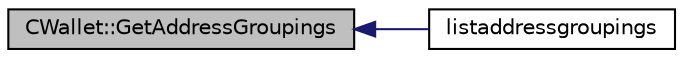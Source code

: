 digraph "CWallet::GetAddressGroupings"
{
  edge [fontname="Helvetica",fontsize="10",labelfontname="Helvetica",labelfontsize="10"];
  node [fontname="Helvetica",fontsize="10",shape=record];
  rankdir="LR";
  Node277 [label="CWallet::GetAddressGroupings",height=0.2,width=0.4,color="black", fillcolor="grey75", style="filled", fontcolor="black"];
  Node277 -> Node278 [dir="back",color="midnightblue",fontsize="10",style="solid",fontname="Helvetica"];
  Node278 [label="listaddressgroupings",height=0.2,width=0.4,color="black", fillcolor="white", style="filled",URL="$rpcwallet_8cpp.html#a6be618acd7a7b1fb454dacbf24294317"];
}
